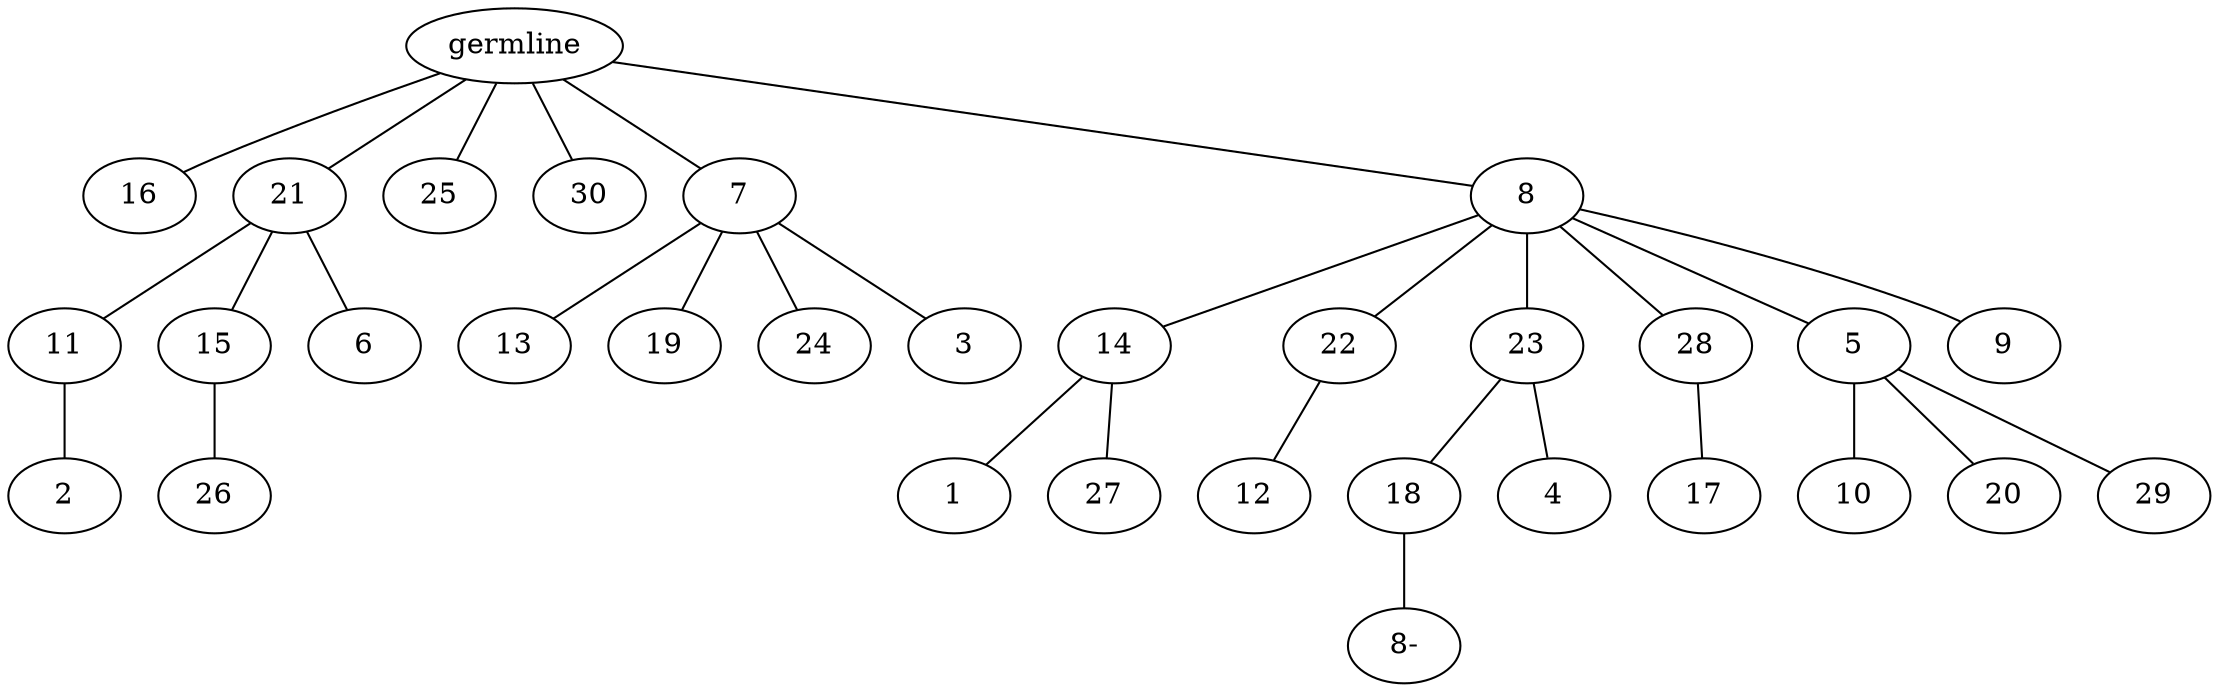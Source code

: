 graph tree {
    "139714386541824" [label="germline"];
    "139714386488912" [label="16"];
    "139714386488336" [label="21"];
    "139714386486608" [label="11"];
    "139714386485984" [label="2"];
    "139714386486080" [label="15"];
    "139714386489200" [label="26"];
    "139714386486992" [label="6"];
    "139714386487856" [label="25"];
    "139714386486944" [label="30"];
    "139714386485456" [label="7"];
    "139714386489104" [label="13"];
    "139714386486224" [label="19"];
    "139714386486032" [label="24"];
    "139714386488192" [label="3"];
    "139714386485792" [label="8"];
    "139714386947904" [label="14"];
    "139714386945744" [label="1"];
    "139714386946944" [label="27"];
    "139714386945696" [label="22"];
    "139714386944256" [label="12"];
    "139714386945120" [label="23"];
    "139714386947376" [label="18"];
    "139714386538848" [label="8-"];
    "139714386947184" [label="4"];
    "139714386944688" [label="28"];
    "139714386946512" [label="17"];
    "139714386946032" [label="5"];
    "139714386821472" [label="10"];
    "139714386821808" [label="20"];
    "139714386822192" [label="29"];
    "139714386946992" [label="9"];
    "139714386541824" -- "139714386488912";
    "139714386541824" -- "139714386488336";
    "139714386541824" -- "139714386487856";
    "139714386541824" -- "139714386486944";
    "139714386541824" -- "139714386485456";
    "139714386541824" -- "139714386485792";
    "139714386488336" -- "139714386486608";
    "139714386488336" -- "139714386486080";
    "139714386488336" -- "139714386486992";
    "139714386486608" -- "139714386485984";
    "139714386486080" -- "139714386489200";
    "139714386485456" -- "139714386489104";
    "139714386485456" -- "139714386486224";
    "139714386485456" -- "139714386486032";
    "139714386485456" -- "139714386488192";
    "139714386485792" -- "139714386947904";
    "139714386485792" -- "139714386945696";
    "139714386485792" -- "139714386945120";
    "139714386485792" -- "139714386944688";
    "139714386485792" -- "139714386946032";
    "139714386485792" -- "139714386946992";
    "139714386947904" -- "139714386945744";
    "139714386947904" -- "139714386946944";
    "139714386945696" -- "139714386944256";
    "139714386945120" -- "139714386947376";
    "139714386945120" -- "139714386947184";
    "139714386947376" -- "139714386538848";
    "139714386944688" -- "139714386946512";
    "139714386946032" -- "139714386821472";
    "139714386946032" -- "139714386821808";
    "139714386946032" -- "139714386822192";
}
